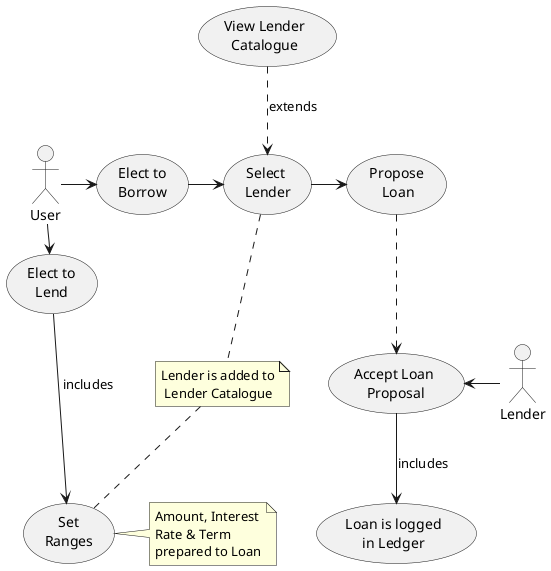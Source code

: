 @startuml

(Elect to\nBorrow) as borrow
(Elect to\nLend) as lend
(Set\nRanges) as range
(Select \nLender) as select
(Propose\n Loan) as propose
(Accept Loan\n Proposal) as accept
(Loan is logged\nin Ledger) as loan

User -> borrow
borrow -> select
(View Lender\nCatalogue) .-> select : extends
User -> lend
lend -> range : includes

note right of range : Amount, Interest\nRate & Term \nprepared to Loan

note "Lender is added to\n Lender Catalogue" as n1

select .. n1
n1 .. range

select -> propose
propose ..> accept
accept <- Lender
accept --> loan : includes
@enduml